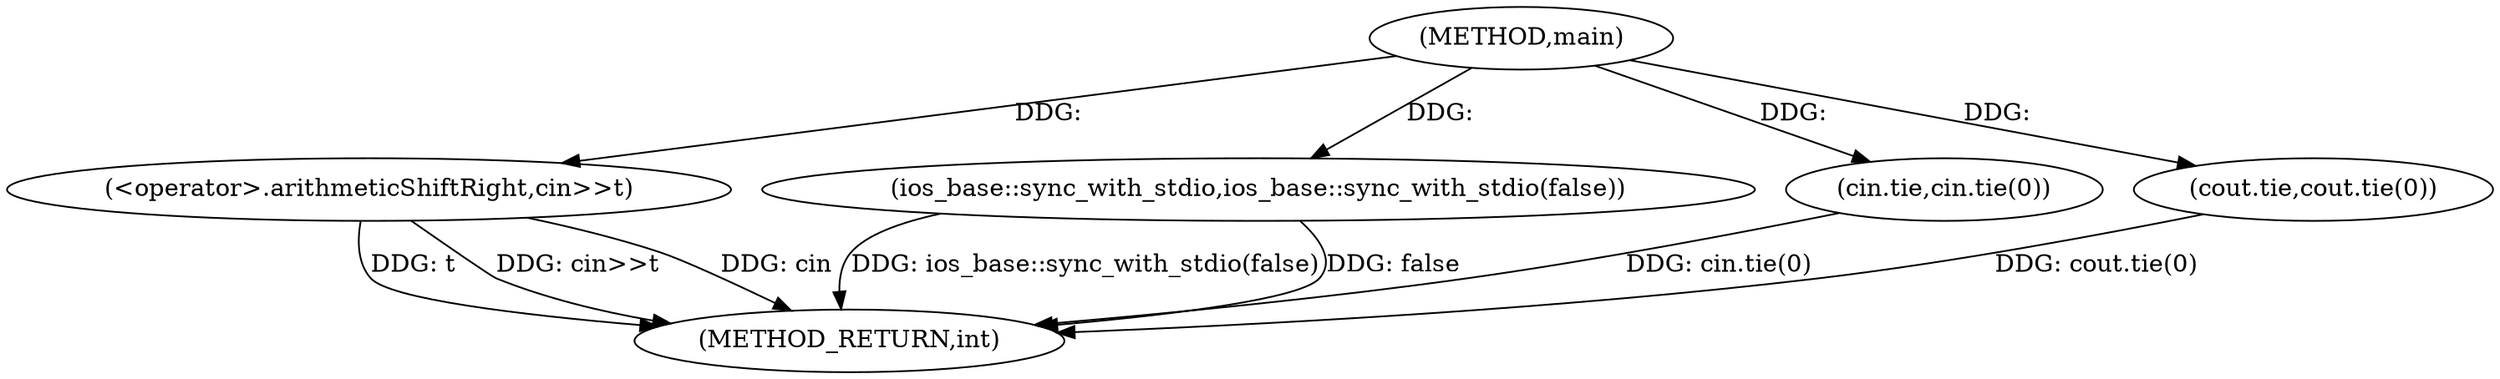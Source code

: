 digraph "main" {  
"1000236" [label = "(METHOD,main)" ]
"1000251" [label = "(METHOD_RETURN,int)" ]
"1000248" [label = "(<operator>.arithmeticShiftRight,cin>>t)" ]
"1000239" [label = "(ios_base::sync_with_stdio,ios_base::sync_with_stdio(false))" ]
"1000242" [label = "(cin.tie,cin.tie(0))" ]
"1000244" [label = "(cout.tie,cout.tie(0))" ]
  "1000239" -> "1000251"  [ label = "DDG: ios_base::sync_with_stdio(false)"] 
  "1000242" -> "1000251"  [ label = "DDG: cin.tie(0)"] 
  "1000244" -> "1000251"  [ label = "DDG: cout.tie(0)"] 
  "1000248" -> "1000251"  [ label = "DDG: t"] 
  "1000248" -> "1000251"  [ label = "DDG: cin>>t"] 
  "1000248" -> "1000251"  [ label = "DDG: cin"] 
  "1000239" -> "1000251"  [ label = "DDG: false"] 
  "1000236" -> "1000248"  [ label = "DDG: "] 
  "1000236" -> "1000239"  [ label = "DDG: "] 
  "1000236" -> "1000242"  [ label = "DDG: "] 
  "1000236" -> "1000244"  [ label = "DDG: "] 
}

